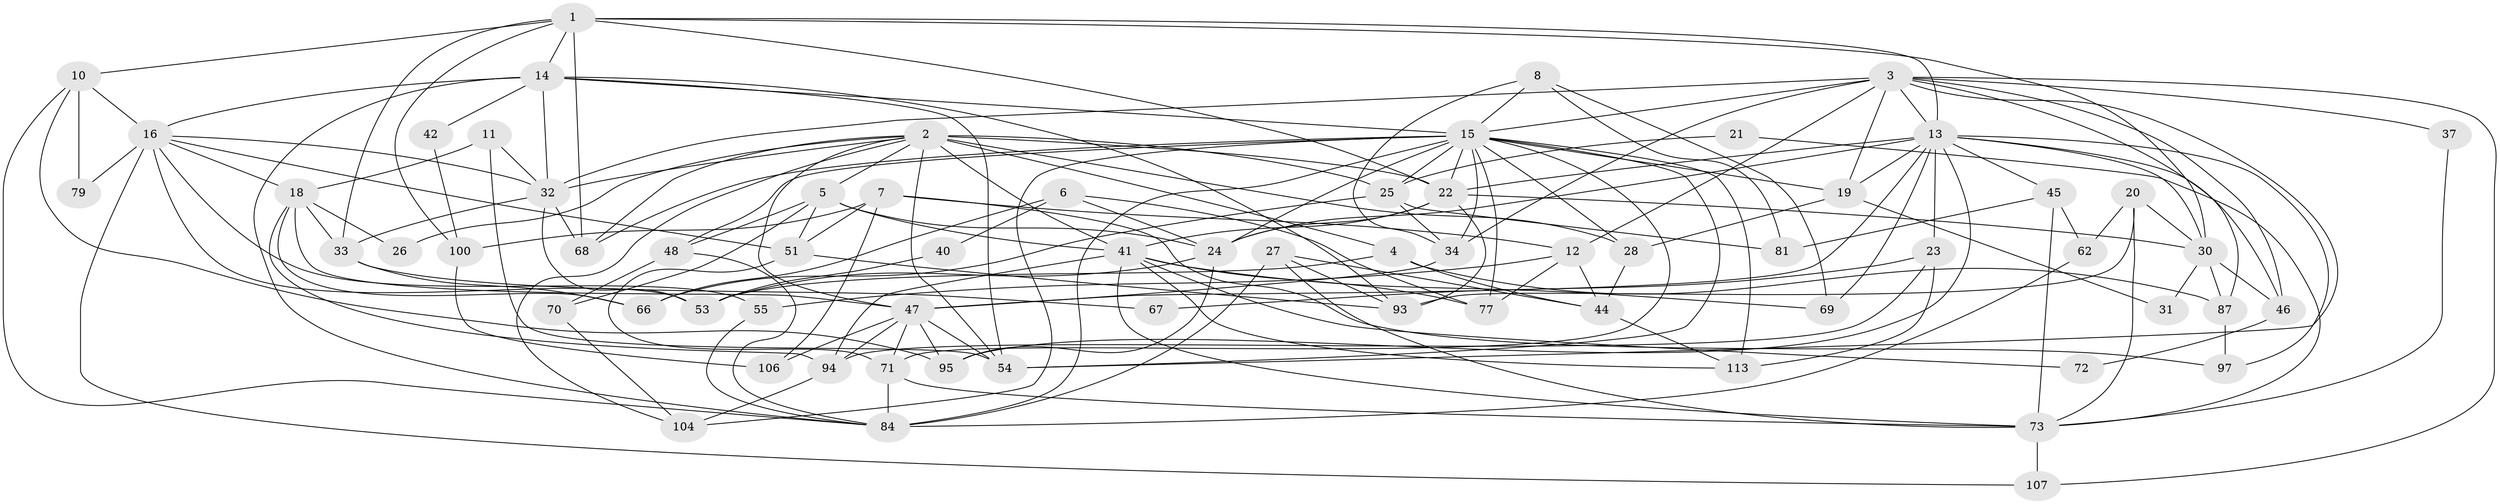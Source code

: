 // original degree distribution, {6: 0.10619469026548672, 4: 0.2831858407079646, 5: 0.17699115044247787, 3: 0.23893805309734514, 2: 0.1504424778761062, 7: 0.035398230088495575, 9: 0.008849557522123894}
// Generated by graph-tools (version 1.1) at 2025/18/03/04/25 18:18:31]
// undirected, 67 vertices, 172 edges
graph export_dot {
graph [start="1"]
  node [color=gray90,style=filled];
  1 [super="+74"];
  2 [super="+56+9"];
  3 [super="+110+65"];
  4;
  5 [super="+75+91"];
  6;
  7;
  8;
  10;
  11;
  12 [super="+85+96"];
  13 [super="+29+52+17"];
  14 [super="+82"];
  15 [super="+43"];
  16 [super="+50+61"];
  18 [super="+89"];
  19;
  20 [super="+38"];
  21;
  22 [super="+88"];
  23 [super="+76"];
  24 [super="+39"];
  25 [super="+78"];
  26;
  27;
  28 [super="+36"];
  30;
  31;
  32 [super="+90+35"];
  33;
  34;
  37;
  40;
  41 [super="+49"];
  42;
  44;
  45 [super="+86"];
  46;
  47 [super="+103"];
  48;
  51;
  53 [super="+63"];
  54 [super="+57"];
  55;
  62;
  66;
  67;
  68 [super="+99"];
  69;
  70;
  71;
  72;
  73 [super="+83"];
  77;
  79;
  81;
  84 [super="+105"];
  87;
  93;
  94;
  95;
  97;
  100;
  104;
  106;
  107;
  113;
  1 -- 68;
  1 -- 33;
  1 -- 30;
  1 -- 100;
  1 -- 13;
  1 -- 10;
  1 -- 14;
  1 -- 22;
  2 -- 26;
  2 -- 4;
  2 -- 68;
  2 -- 5;
  2 -- 104;
  2 -- 54;
  2 -- 25 [weight=2];
  2 -- 41;
  2 -- 32;
  2 -- 28;
  2 -- 47;
  2 -- 22;
  3 -- 87;
  3 -- 19;
  3 -- 46;
  3 -- 34;
  3 -- 37;
  3 -- 12;
  3 -- 54;
  3 -- 32;
  3 -- 107;
  3 -- 15;
  3 -- 13;
  4 -- 87;
  4 -- 44;
  4 -- 53;
  5 -- 70;
  5 -- 51;
  5 -- 48;
  5 -- 41;
  5 -- 24;
  6 -- 77;
  6 -- 40;
  6 -- 66;
  6 -- 24;
  7 -- 106;
  7 -- 51;
  7 -- 97;
  7 -- 100;
  7 -- 12;
  8 -- 69;
  8 -- 34;
  8 -- 81;
  8 -- 15;
  10 -- 95;
  10 -- 79;
  10 -- 16;
  10 -- 84;
  11 -- 18;
  11 -- 54;
  11 -- 32;
  12 -- 77;
  12 -- 55;
  12 -- 44;
  13 -- 23;
  13 -- 97;
  13 -- 19;
  13 -- 69;
  13 -- 47;
  13 -- 22;
  13 -- 45;
  13 -- 30;
  13 -- 24;
  13 -- 46;
  13 -- 95;
  14 -- 93;
  14 -- 32;
  14 -- 16;
  14 -- 84;
  14 -- 42;
  14 -- 15;
  14 -- 54;
  15 -- 34;
  15 -- 77;
  15 -- 68 [weight=2];
  15 -- 71;
  15 -- 104;
  15 -- 48;
  15 -- 113 [weight=2];
  15 -- 19;
  15 -- 22;
  15 -- 54;
  15 -- 25;
  15 -- 28;
  15 -- 24;
  15 -- 84 [weight=2];
  16 -- 55;
  16 -- 107;
  16 -- 51;
  16 -- 53;
  16 -- 79;
  16 -- 18;
  16 -- 32;
  18 -- 47;
  18 -- 26;
  18 -- 33;
  18 -- 66;
  18 -- 94;
  19 -- 28;
  19 -- 31;
  20 -- 30;
  20 -- 73;
  20 -- 93;
  20 -- 62;
  21 -- 25;
  21 -- 73;
  22 -- 30;
  22 -- 41 [weight=2];
  22 -- 93;
  22 -- 24;
  23 -- 113;
  23 -- 67;
  23 -- 94;
  24 -- 95;
  24 -- 53;
  25 -- 81;
  25 -- 66;
  25 -- 34;
  27 -- 93;
  27 -- 44;
  27 -- 73;
  27 -- 84;
  28 -- 44 [weight=2];
  30 -- 31;
  30 -- 46;
  30 -- 87;
  32 -- 33;
  32 -- 68;
  32 -- 53;
  33 -- 66;
  33 -- 67;
  34 -- 47;
  37 -- 73;
  40 -- 53;
  41 -- 113;
  41 -- 94 [weight=2];
  41 -- 72;
  41 -- 73;
  41 -- 69;
  41 -- 77;
  42 -- 100;
  44 -- 113;
  45 -- 81;
  45 -- 73;
  45 -- 62;
  46 -- 72;
  47 -- 71;
  47 -- 106;
  47 -- 54;
  47 -- 95;
  47 -- 94;
  48 -- 84;
  48 -- 70;
  51 -- 71;
  51 -- 93;
  55 -- 84;
  62 -- 84;
  70 -- 104;
  71 -- 73;
  71 -- 84;
  73 -- 107;
  87 -- 97;
  94 -- 104;
  100 -- 106;
}
